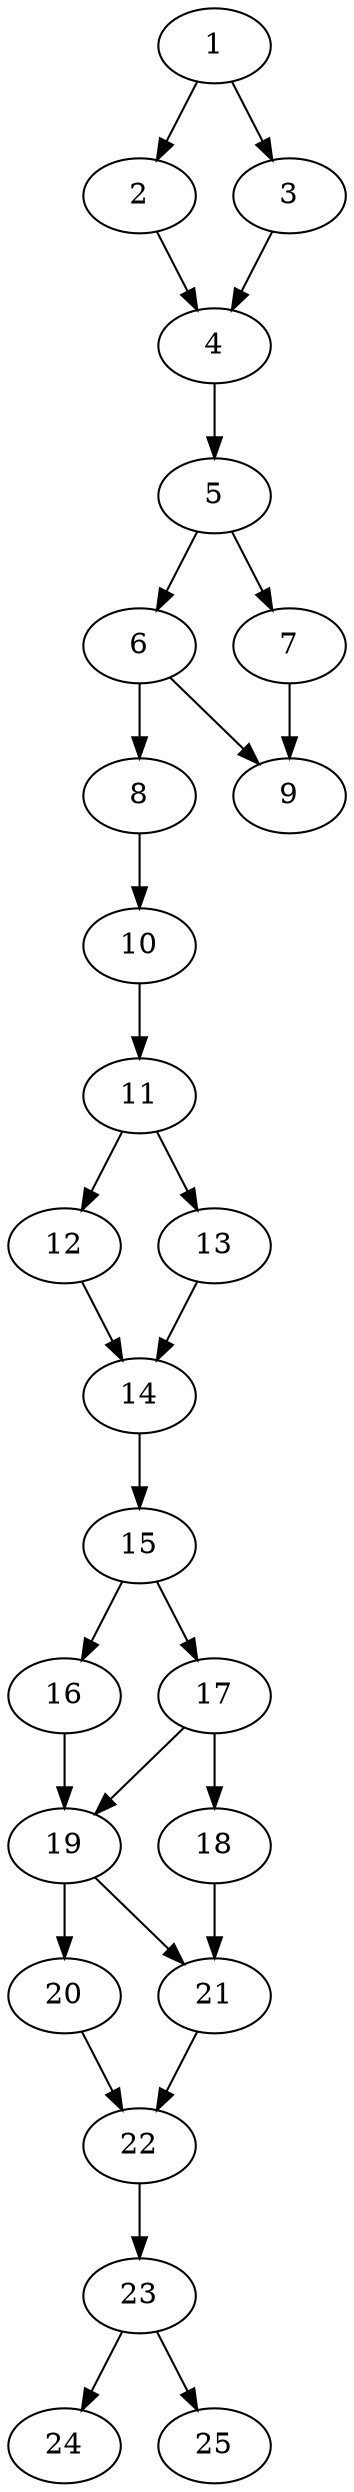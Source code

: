 // DAG automatically generated by daggen at Thu Oct  3 14:00:39 2019
// ./daggen --dot -n 25 --ccr 0.5 --fat 0.3 --regular 0.9 --density 0.9 --mindata 5242880 --maxdata 52428800 
digraph G {
  1 [size="26898432", alpha="0.19", expect_size="13449216"] 
  1 -> 2 [size ="13449216"]
  1 -> 3 [size ="13449216"]
  2 [size="24266752", alpha="0.01", expect_size="12133376"] 
  2 -> 4 [size ="12133376"]
  3 [size="15247360", alpha="0.08", expect_size="7623680"] 
  3 -> 4 [size ="7623680"]
  4 [size="95889408", alpha="0.00", expect_size="47944704"] 
  4 -> 5 [size ="47944704"]
  5 [size="21901312", alpha="0.05", expect_size="10950656"] 
  5 -> 6 [size ="10950656"]
  5 -> 7 [size ="10950656"]
  6 [size="91834368", alpha="0.07", expect_size="45917184"] 
  6 -> 8 [size ="45917184"]
  6 -> 9 [size ="45917184"]
  7 [size="78032896", alpha="0.09", expect_size="39016448"] 
  7 -> 9 [size ="39016448"]
  8 [size="93018112", alpha="0.12", expect_size="46509056"] 
  8 -> 10 [size ="46509056"]
  9 [size="10584064", alpha="0.11", expect_size="5292032"] 
  10 [size="75112448", alpha="0.00", expect_size="37556224"] 
  10 -> 11 [size ="37556224"]
  11 [size="53186560", alpha="0.19", expect_size="26593280"] 
  11 -> 12 [size ="26593280"]
  11 -> 13 [size ="26593280"]
  12 [size="46417920", alpha="0.15", expect_size="23208960"] 
  12 -> 14 [size ="23208960"]
  13 [size="49395712", alpha="0.05", expect_size="24697856"] 
  13 -> 14 [size ="24697856"]
  14 [size="86581248", alpha="0.19", expect_size="43290624"] 
  14 -> 15 [size ="43290624"]
  15 [size="88877056", alpha="0.10", expect_size="44438528"] 
  15 -> 16 [size ="44438528"]
  15 -> 17 [size ="44438528"]
  16 [size="15855616", alpha="0.04", expect_size="7927808"] 
  16 -> 19 [size ="7927808"]
  17 [size="50214912", alpha="0.13", expect_size="25107456"] 
  17 -> 18 [size ="25107456"]
  17 -> 19 [size ="25107456"]
  18 [size="92712960", alpha="0.01", expect_size="46356480"] 
  18 -> 21 [size ="46356480"]
  19 [size="54435840", alpha="0.02", expect_size="27217920"] 
  19 -> 20 [size ="27217920"]
  19 -> 21 [size ="27217920"]
  20 [size="11206656", alpha="0.06", expect_size="5603328"] 
  20 -> 22 [size ="5603328"]
  21 [size="11978752", alpha="0.14", expect_size="5989376"] 
  21 -> 22 [size ="5989376"]
  22 [size="103958528", alpha="0.04", expect_size="51979264"] 
  22 -> 23 [size ="51979264"]
  23 [size="79126528", alpha="0.16", expect_size="39563264"] 
  23 -> 24 [size ="39563264"]
  23 -> 25 [size ="39563264"]
  24 [size="100909056", alpha="0.05", expect_size="50454528"] 
  25 [size="95475712", alpha="0.17", expect_size="47737856"] 
}
